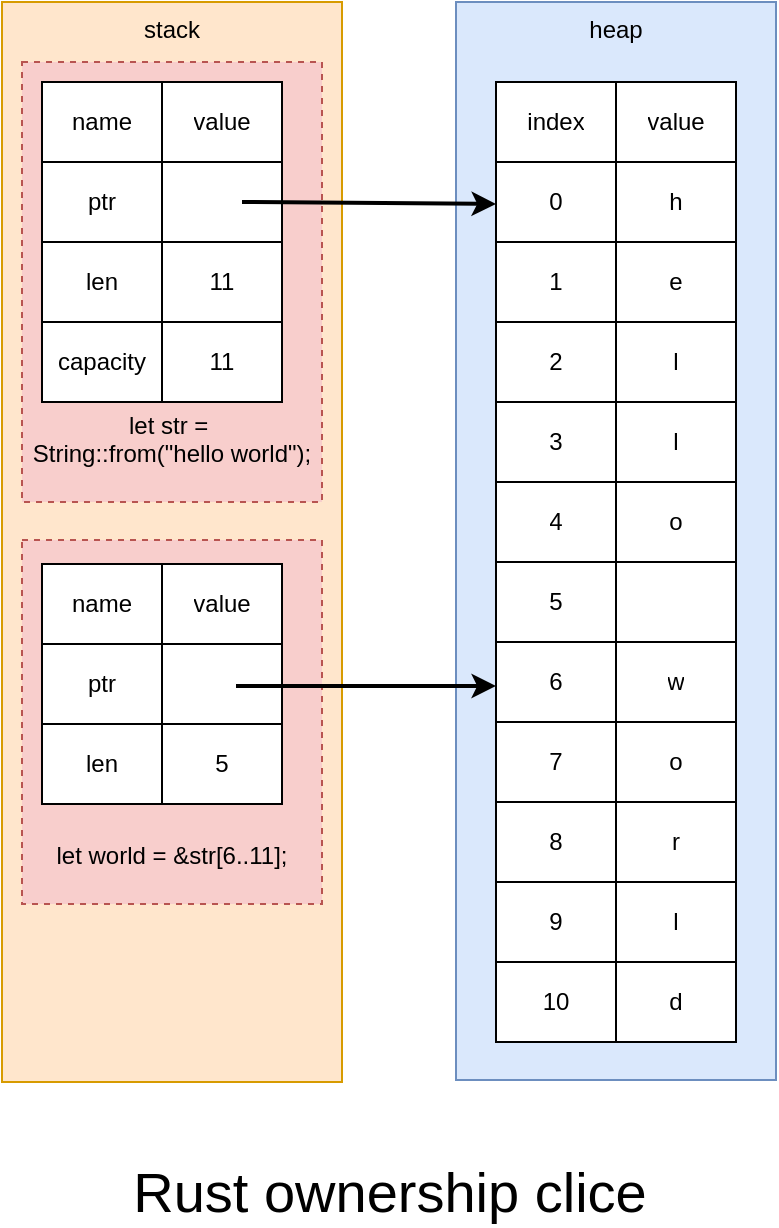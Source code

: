 <mxfile version="24.6.4" type="github">
  <diagram name="第 1 页" id="Do2yNHhP7MYPO5L7pLm-">
    <mxGraphModel dx="1386" dy="905" grid="1" gridSize="10" guides="1" tooltips="1" connect="1" arrows="1" fold="1" page="1" pageScale="1" pageWidth="827" pageHeight="1169" math="0" shadow="0">
      <root>
        <mxCell id="0" />
        <mxCell id="1" parent="0" />
        <mxCell id="vEPfFsJE0u8WYmD6qUds-1" value="stack" style="rounded=0;whiteSpace=wrap;html=1;align=center;verticalAlign=top;fillColor=#ffe6cc;strokeColor=#d79b00;" vertex="1" parent="1">
          <mxGeometry x="220" y="30" width="170" height="540" as="geometry" />
        </mxCell>
        <mxCell id="vEPfFsJE0u8WYmD6qUds-2" value="heap" style="rounded=0;whiteSpace=wrap;html=1;verticalAlign=top;fillColor=#dae8fc;strokeColor=#6c8ebf;" vertex="1" parent="1">
          <mxGeometry x="447" y="30" width="160" height="539" as="geometry" />
        </mxCell>
        <mxCell id="vEPfFsJE0u8WYmD6qUds-22" value="let str =&amp;nbsp;&lt;div&gt;String::from(&quot;hello world&quot;);&lt;/div&gt;&lt;div&gt;&lt;br&gt;&lt;/div&gt;" style="rounded=0;whiteSpace=wrap;html=1;verticalAlign=bottom;fillColor=#f8cecc;strokeColor=#b85450;dashed=1;" vertex="1" parent="1">
          <mxGeometry x="230" y="60" width="150" height="220" as="geometry" />
        </mxCell>
        <mxCell id="vEPfFsJE0u8WYmD6qUds-23" value="" style="shape=table;startSize=0;container=1;collapsible=0;childLayout=tableLayout;" vertex="1" parent="1">
          <mxGeometry x="240" y="70" width="120" height="160" as="geometry" />
        </mxCell>
        <mxCell id="vEPfFsJE0u8WYmD6qUds-24" value="" style="shape=tableRow;horizontal=0;startSize=0;swimlaneHead=0;swimlaneBody=0;strokeColor=inherit;top=0;left=0;bottom=0;right=0;collapsible=0;dropTarget=0;fillColor=none;points=[[0,0.5],[1,0.5]];portConstraint=eastwest;" vertex="1" parent="vEPfFsJE0u8WYmD6qUds-23">
          <mxGeometry width="120" height="40" as="geometry" />
        </mxCell>
        <mxCell id="vEPfFsJE0u8WYmD6qUds-25" value="name" style="shape=partialRectangle;html=1;whiteSpace=wrap;connectable=0;strokeColor=inherit;overflow=hidden;fillColor=none;top=0;left=0;bottom=0;right=0;pointerEvents=1;" vertex="1" parent="vEPfFsJE0u8WYmD6qUds-24">
          <mxGeometry width="60" height="40" as="geometry">
            <mxRectangle width="60" height="40" as="alternateBounds" />
          </mxGeometry>
        </mxCell>
        <mxCell id="vEPfFsJE0u8WYmD6qUds-26" value="value" style="shape=partialRectangle;html=1;whiteSpace=wrap;connectable=0;strokeColor=inherit;overflow=hidden;fillColor=none;top=0;left=0;bottom=0;right=0;pointerEvents=1;" vertex="1" parent="vEPfFsJE0u8WYmD6qUds-24">
          <mxGeometry x="60" width="60" height="40" as="geometry">
            <mxRectangle width="60" height="40" as="alternateBounds" />
          </mxGeometry>
        </mxCell>
        <mxCell id="vEPfFsJE0u8WYmD6qUds-27" value="" style="shape=tableRow;horizontal=0;startSize=0;swimlaneHead=0;swimlaneBody=0;strokeColor=inherit;top=0;left=0;bottom=0;right=0;collapsible=0;dropTarget=0;fillColor=none;points=[[0,0.5],[1,0.5]];portConstraint=eastwest;" vertex="1" parent="vEPfFsJE0u8WYmD6qUds-23">
          <mxGeometry y="40" width="120" height="40" as="geometry" />
        </mxCell>
        <mxCell id="vEPfFsJE0u8WYmD6qUds-28" value="ptr" style="shape=partialRectangle;html=1;whiteSpace=wrap;connectable=0;strokeColor=inherit;overflow=hidden;fillColor=none;top=0;left=0;bottom=0;right=0;pointerEvents=1;" vertex="1" parent="vEPfFsJE0u8WYmD6qUds-27">
          <mxGeometry width="60" height="40" as="geometry">
            <mxRectangle width="60" height="40" as="alternateBounds" />
          </mxGeometry>
        </mxCell>
        <mxCell id="vEPfFsJE0u8WYmD6qUds-29" value="" style="shape=partialRectangle;html=1;whiteSpace=wrap;connectable=0;strokeColor=inherit;overflow=hidden;fillColor=none;top=0;left=0;bottom=0;right=0;pointerEvents=1;" vertex="1" parent="vEPfFsJE0u8WYmD6qUds-27">
          <mxGeometry x="60" width="60" height="40" as="geometry">
            <mxRectangle width="60" height="40" as="alternateBounds" />
          </mxGeometry>
        </mxCell>
        <mxCell id="vEPfFsJE0u8WYmD6qUds-30" value="" style="shape=tableRow;horizontal=0;startSize=0;swimlaneHead=0;swimlaneBody=0;strokeColor=inherit;top=0;left=0;bottom=0;right=0;collapsible=0;dropTarget=0;fillColor=none;points=[[0,0.5],[1,0.5]];portConstraint=eastwest;" vertex="1" parent="vEPfFsJE0u8WYmD6qUds-23">
          <mxGeometry y="80" width="120" height="40" as="geometry" />
        </mxCell>
        <mxCell id="vEPfFsJE0u8WYmD6qUds-31" value="len" style="shape=partialRectangle;html=1;whiteSpace=wrap;connectable=0;strokeColor=inherit;overflow=hidden;fillColor=none;top=0;left=0;bottom=0;right=0;pointerEvents=1;" vertex="1" parent="vEPfFsJE0u8WYmD6qUds-30">
          <mxGeometry width="60" height="40" as="geometry">
            <mxRectangle width="60" height="40" as="alternateBounds" />
          </mxGeometry>
        </mxCell>
        <mxCell id="vEPfFsJE0u8WYmD6qUds-32" value="11" style="shape=partialRectangle;html=1;whiteSpace=wrap;connectable=0;strokeColor=inherit;overflow=hidden;fillColor=none;top=0;left=0;bottom=0;right=0;pointerEvents=1;" vertex="1" parent="vEPfFsJE0u8WYmD6qUds-30">
          <mxGeometry x="60" width="60" height="40" as="geometry">
            <mxRectangle width="60" height="40" as="alternateBounds" />
          </mxGeometry>
        </mxCell>
        <mxCell id="vEPfFsJE0u8WYmD6qUds-33" value="" style="shape=tableRow;horizontal=0;startSize=0;swimlaneHead=0;swimlaneBody=0;strokeColor=inherit;top=0;left=0;bottom=0;right=0;collapsible=0;dropTarget=0;fillColor=none;points=[[0,0.5],[1,0.5]];portConstraint=eastwest;" vertex="1" parent="vEPfFsJE0u8WYmD6qUds-23">
          <mxGeometry y="120" width="120" height="40" as="geometry" />
        </mxCell>
        <mxCell id="vEPfFsJE0u8WYmD6qUds-34" value="capacity" style="shape=partialRectangle;html=1;whiteSpace=wrap;connectable=0;strokeColor=inherit;overflow=hidden;fillColor=none;top=0;left=0;bottom=0;right=0;pointerEvents=1;" vertex="1" parent="vEPfFsJE0u8WYmD6qUds-33">
          <mxGeometry width="60" height="40" as="geometry">
            <mxRectangle width="60" height="40" as="alternateBounds" />
          </mxGeometry>
        </mxCell>
        <mxCell id="vEPfFsJE0u8WYmD6qUds-35" value="11" style="shape=partialRectangle;html=1;whiteSpace=wrap;connectable=0;strokeColor=inherit;overflow=hidden;fillColor=none;top=0;left=0;bottom=0;right=0;pointerEvents=1;" vertex="1" parent="vEPfFsJE0u8WYmD6qUds-33">
          <mxGeometry x="60" width="60" height="40" as="geometry">
            <mxRectangle width="60" height="40" as="alternateBounds" />
          </mxGeometry>
        </mxCell>
        <mxCell id="vEPfFsJE0u8WYmD6qUds-36" value="" style="endArrow=classic;html=1;rounded=0;entryX=0;entryY=0.5;entryDx=0;entryDy=0;strokeWidth=2;" edge="1" parent="1">
          <mxGeometry width="50" height="50" relative="1" as="geometry">
            <mxPoint x="340" y="130" as="sourcePoint" />
            <mxPoint x="467" y="131" as="targetPoint" />
          </mxGeometry>
        </mxCell>
        <mxCell id="vEPfFsJE0u8WYmD6qUds-37" value="let world = &amp;amp;str[6..11];&lt;div&gt;&lt;br&gt;&lt;/div&gt;" style="rounded=0;whiteSpace=wrap;html=1;verticalAlign=bottom;fillColor=#f8cecc;strokeColor=#b85450;dashed=1;" vertex="1" parent="1">
          <mxGeometry x="230" y="299" width="150" height="182" as="geometry" />
        </mxCell>
        <mxCell id="vEPfFsJE0u8WYmD6qUds-52" value="Rust ownership clice" style="text;strokeColor=none;align=center;fillColor=none;html=1;verticalAlign=middle;whiteSpace=wrap;rounded=0;fontSize=28;" vertex="1" parent="1">
          <mxGeometry x="261" y="610" width="306" height="30" as="geometry" />
        </mxCell>
        <mxCell id="vEPfFsJE0u8WYmD6qUds-72" value="" style="shape=table;startSize=0;container=1;collapsible=0;childLayout=tableLayout;" vertex="1" parent="1">
          <mxGeometry x="467" y="70" width="120" height="480" as="geometry" />
        </mxCell>
        <mxCell id="vEPfFsJE0u8WYmD6qUds-73" value="" style="shape=tableRow;horizontal=0;startSize=0;swimlaneHead=0;swimlaneBody=0;strokeColor=inherit;top=0;left=0;bottom=0;right=0;collapsible=0;dropTarget=0;fillColor=none;points=[[0,0.5],[1,0.5]];portConstraint=eastwest;" vertex="1" parent="vEPfFsJE0u8WYmD6qUds-72">
          <mxGeometry width="120" height="40" as="geometry" />
        </mxCell>
        <mxCell id="vEPfFsJE0u8WYmD6qUds-74" value="index" style="shape=partialRectangle;html=1;whiteSpace=wrap;connectable=0;strokeColor=inherit;overflow=hidden;fillColor=none;top=0;left=0;bottom=0;right=0;pointerEvents=1;" vertex="1" parent="vEPfFsJE0u8WYmD6qUds-73">
          <mxGeometry width="60" height="40" as="geometry">
            <mxRectangle width="60" height="40" as="alternateBounds" />
          </mxGeometry>
        </mxCell>
        <mxCell id="vEPfFsJE0u8WYmD6qUds-75" value="value" style="shape=partialRectangle;html=1;whiteSpace=wrap;connectable=0;strokeColor=inherit;overflow=hidden;fillColor=none;top=0;left=0;bottom=0;right=0;pointerEvents=1;" vertex="1" parent="vEPfFsJE0u8WYmD6qUds-73">
          <mxGeometry x="60" width="60" height="40" as="geometry">
            <mxRectangle width="60" height="40" as="alternateBounds" />
          </mxGeometry>
        </mxCell>
        <mxCell id="vEPfFsJE0u8WYmD6qUds-76" value="" style="shape=tableRow;horizontal=0;startSize=0;swimlaneHead=0;swimlaneBody=0;strokeColor=inherit;top=0;left=0;bottom=0;right=0;collapsible=0;dropTarget=0;fillColor=none;points=[[0,0.5],[1,0.5]];portConstraint=eastwest;" vertex="1" parent="vEPfFsJE0u8WYmD6qUds-72">
          <mxGeometry y="40" width="120" height="40" as="geometry" />
        </mxCell>
        <mxCell id="vEPfFsJE0u8WYmD6qUds-77" value="0" style="shape=partialRectangle;html=1;whiteSpace=wrap;connectable=0;strokeColor=inherit;overflow=hidden;fillColor=none;top=0;left=0;bottom=0;right=0;pointerEvents=1;" vertex="1" parent="vEPfFsJE0u8WYmD6qUds-76">
          <mxGeometry width="60" height="40" as="geometry">
            <mxRectangle width="60" height="40" as="alternateBounds" />
          </mxGeometry>
        </mxCell>
        <mxCell id="vEPfFsJE0u8WYmD6qUds-78" value="h" style="shape=partialRectangle;html=1;whiteSpace=wrap;connectable=0;strokeColor=inherit;overflow=hidden;fillColor=none;top=0;left=0;bottom=0;right=0;pointerEvents=1;" vertex="1" parent="vEPfFsJE0u8WYmD6qUds-76">
          <mxGeometry x="60" width="60" height="40" as="geometry">
            <mxRectangle width="60" height="40" as="alternateBounds" />
          </mxGeometry>
        </mxCell>
        <mxCell id="vEPfFsJE0u8WYmD6qUds-79" value="" style="shape=tableRow;horizontal=0;startSize=0;swimlaneHead=0;swimlaneBody=0;strokeColor=inherit;top=0;left=0;bottom=0;right=0;collapsible=0;dropTarget=0;fillColor=none;points=[[0,0.5],[1,0.5]];portConstraint=eastwest;" vertex="1" parent="vEPfFsJE0u8WYmD6qUds-72">
          <mxGeometry y="80" width="120" height="40" as="geometry" />
        </mxCell>
        <mxCell id="vEPfFsJE0u8WYmD6qUds-80" value="1" style="shape=partialRectangle;html=1;whiteSpace=wrap;connectable=0;strokeColor=inherit;overflow=hidden;fillColor=none;top=0;left=0;bottom=0;right=0;pointerEvents=1;" vertex="1" parent="vEPfFsJE0u8WYmD6qUds-79">
          <mxGeometry width="60" height="40" as="geometry">
            <mxRectangle width="60" height="40" as="alternateBounds" />
          </mxGeometry>
        </mxCell>
        <mxCell id="vEPfFsJE0u8WYmD6qUds-81" value="e" style="shape=partialRectangle;html=1;whiteSpace=wrap;connectable=0;strokeColor=inherit;overflow=hidden;fillColor=none;top=0;left=0;bottom=0;right=0;pointerEvents=1;" vertex="1" parent="vEPfFsJE0u8WYmD6qUds-79">
          <mxGeometry x="60" width="60" height="40" as="geometry">
            <mxRectangle width="60" height="40" as="alternateBounds" />
          </mxGeometry>
        </mxCell>
        <mxCell id="vEPfFsJE0u8WYmD6qUds-82" value="" style="shape=tableRow;horizontal=0;startSize=0;swimlaneHead=0;swimlaneBody=0;strokeColor=inherit;top=0;left=0;bottom=0;right=0;collapsible=0;dropTarget=0;fillColor=none;points=[[0,0.5],[1,0.5]];portConstraint=eastwest;" vertex="1" parent="vEPfFsJE0u8WYmD6qUds-72">
          <mxGeometry y="120" width="120" height="40" as="geometry" />
        </mxCell>
        <mxCell id="vEPfFsJE0u8WYmD6qUds-83" value="2" style="shape=partialRectangle;html=1;whiteSpace=wrap;connectable=0;strokeColor=inherit;overflow=hidden;fillColor=none;top=0;left=0;bottom=0;right=0;pointerEvents=1;" vertex="1" parent="vEPfFsJE0u8WYmD6qUds-82">
          <mxGeometry width="60" height="40" as="geometry">
            <mxRectangle width="60" height="40" as="alternateBounds" />
          </mxGeometry>
        </mxCell>
        <mxCell id="vEPfFsJE0u8WYmD6qUds-84" value="l" style="shape=partialRectangle;html=1;whiteSpace=wrap;connectable=0;strokeColor=inherit;overflow=hidden;fillColor=none;top=0;left=0;bottom=0;right=0;pointerEvents=1;" vertex="1" parent="vEPfFsJE0u8WYmD6qUds-82">
          <mxGeometry x="60" width="60" height="40" as="geometry">
            <mxRectangle width="60" height="40" as="alternateBounds" />
          </mxGeometry>
        </mxCell>
        <mxCell id="vEPfFsJE0u8WYmD6qUds-85" value="" style="shape=tableRow;horizontal=0;startSize=0;swimlaneHead=0;swimlaneBody=0;strokeColor=inherit;top=0;left=0;bottom=0;right=0;collapsible=0;dropTarget=0;fillColor=none;points=[[0,0.5],[1,0.5]];portConstraint=eastwest;" vertex="1" parent="vEPfFsJE0u8WYmD6qUds-72">
          <mxGeometry y="160" width="120" height="40" as="geometry" />
        </mxCell>
        <mxCell id="vEPfFsJE0u8WYmD6qUds-86" value="3" style="shape=partialRectangle;html=1;whiteSpace=wrap;connectable=0;strokeColor=inherit;overflow=hidden;fillColor=none;top=0;left=0;bottom=0;right=0;pointerEvents=1;" vertex="1" parent="vEPfFsJE0u8WYmD6qUds-85">
          <mxGeometry width="60" height="40" as="geometry">
            <mxRectangle width="60" height="40" as="alternateBounds" />
          </mxGeometry>
        </mxCell>
        <mxCell id="vEPfFsJE0u8WYmD6qUds-87" value="l" style="shape=partialRectangle;html=1;whiteSpace=wrap;connectable=0;strokeColor=inherit;overflow=hidden;fillColor=none;top=0;left=0;bottom=0;right=0;pointerEvents=1;" vertex="1" parent="vEPfFsJE0u8WYmD6qUds-85">
          <mxGeometry x="60" width="60" height="40" as="geometry">
            <mxRectangle width="60" height="40" as="alternateBounds" />
          </mxGeometry>
        </mxCell>
        <mxCell id="vEPfFsJE0u8WYmD6qUds-88" value="" style="shape=tableRow;horizontal=0;startSize=0;swimlaneHead=0;swimlaneBody=0;strokeColor=inherit;top=0;left=0;bottom=0;right=0;collapsible=0;dropTarget=0;fillColor=none;points=[[0,0.5],[1,0.5]];portConstraint=eastwest;" vertex="1" parent="vEPfFsJE0u8WYmD6qUds-72">
          <mxGeometry y="200" width="120" height="40" as="geometry" />
        </mxCell>
        <mxCell id="vEPfFsJE0u8WYmD6qUds-89" value="4" style="shape=partialRectangle;html=1;whiteSpace=wrap;connectable=0;strokeColor=inherit;overflow=hidden;fillColor=none;top=0;left=0;bottom=0;right=0;pointerEvents=1;" vertex="1" parent="vEPfFsJE0u8WYmD6qUds-88">
          <mxGeometry width="60" height="40" as="geometry">
            <mxRectangle width="60" height="40" as="alternateBounds" />
          </mxGeometry>
        </mxCell>
        <mxCell id="vEPfFsJE0u8WYmD6qUds-90" value="o" style="shape=partialRectangle;html=1;whiteSpace=wrap;connectable=0;strokeColor=inherit;overflow=hidden;fillColor=none;top=0;left=0;bottom=0;right=0;pointerEvents=1;" vertex="1" parent="vEPfFsJE0u8WYmD6qUds-88">
          <mxGeometry x="60" width="60" height="40" as="geometry">
            <mxRectangle width="60" height="40" as="alternateBounds" />
          </mxGeometry>
        </mxCell>
        <mxCell id="vEPfFsJE0u8WYmD6qUds-91" value="" style="shape=tableRow;horizontal=0;startSize=0;swimlaneHead=0;swimlaneBody=0;strokeColor=inherit;top=0;left=0;bottom=0;right=0;collapsible=0;dropTarget=0;fillColor=none;points=[[0,0.5],[1,0.5]];portConstraint=eastwest;" vertex="1" parent="vEPfFsJE0u8WYmD6qUds-72">
          <mxGeometry y="240" width="120" height="40" as="geometry" />
        </mxCell>
        <mxCell id="vEPfFsJE0u8WYmD6qUds-92" value="5" style="shape=partialRectangle;html=1;whiteSpace=wrap;connectable=0;strokeColor=inherit;overflow=hidden;fillColor=none;top=0;left=0;bottom=0;right=0;pointerEvents=1;" vertex="1" parent="vEPfFsJE0u8WYmD6qUds-91">
          <mxGeometry width="60" height="40" as="geometry">
            <mxRectangle width="60" height="40" as="alternateBounds" />
          </mxGeometry>
        </mxCell>
        <mxCell id="vEPfFsJE0u8WYmD6qUds-93" value="" style="shape=partialRectangle;html=1;whiteSpace=wrap;connectable=0;strokeColor=inherit;overflow=hidden;fillColor=none;top=0;left=0;bottom=0;right=0;pointerEvents=1;" vertex="1" parent="vEPfFsJE0u8WYmD6qUds-91">
          <mxGeometry x="60" width="60" height="40" as="geometry">
            <mxRectangle width="60" height="40" as="alternateBounds" />
          </mxGeometry>
        </mxCell>
        <mxCell id="vEPfFsJE0u8WYmD6qUds-94" value="" style="shape=tableRow;horizontal=0;startSize=0;swimlaneHead=0;swimlaneBody=0;strokeColor=inherit;top=0;left=0;bottom=0;right=0;collapsible=0;dropTarget=0;fillColor=none;points=[[0,0.5],[1,0.5]];portConstraint=eastwest;" vertex="1" parent="vEPfFsJE0u8WYmD6qUds-72">
          <mxGeometry y="280" width="120" height="40" as="geometry" />
        </mxCell>
        <mxCell id="vEPfFsJE0u8WYmD6qUds-95" value="6" style="shape=partialRectangle;html=1;whiteSpace=wrap;connectable=0;strokeColor=inherit;overflow=hidden;fillColor=none;top=0;left=0;bottom=0;right=0;pointerEvents=1;" vertex="1" parent="vEPfFsJE0u8WYmD6qUds-94">
          <mxGeometry width="60" height="40" as="geometry">
            <mxRectangle width="60" height="40" as="alternateBounds" />
          </mxGeometry>
        </mxCell>
        <mxCell id="vEPfFsJE0u8WYmD6qUds-96" value="w" style="shape=partialRectangle;html=1;whiteSpace=wrap;connectable=0;strokeColor=inherit;overflow=hidden;fillColor=none;top=0;left=0;bottom=0;right=0;pointerEvents=1;" vertex="1" parent="vEPfFsJE0u8WYmD6qUds-94">
          <mxGeometry x="60" width="60" height="40" as="geometry">
            <mxRectangle width="60" height="40" as="alternateBounds" />
          </mxGeometry>
        </mxCell>
        <mxCell id="vEPfFsJE0u8WYmD6qUds-97" value="" style="shape=tableRow;horizontal=0;startSize=0;swimlaneHead=0;swimlaneBody=0;strokeColor=inherit;top=0;left=0;bottom=0;right=0;collapsible=0;dropTarget=0;fillColor=none;points=[[0,0.5],[1,0.5]];portConstraint=eastwest;" vertex="1" parent="vEPfFsJE0u8WYmD6qUds-72">
          <mxGeometry y="320" width="120" height="40" as="geometry" />
        </mxCell>
        <mxCell id="vEPfFsJE0u8WYmD6qUds-98" value="7" style="shape=partialRectangle;html=1;whiteSpace=wrap;connectable=0;strokeColor=inherit;overflow=hidden;fillColor=none;top=0;left=0;bottom=0;right=0;pointerEvents=1;" vertex="1" parent="vEPfFsJE0u8WYmD6qUds-97">
          <mxGeometry width="60" height="40" as="geometry">
            <mxRectangle width="60" height="40" as="alternateBounds" />
          </mxGeometry>
        </mxCell>
        <mxCell id="vEPfFsJE0u8WYmD6qUds-99" value="o" style="shape=partialRectangle;html=1;whiteSpace=wrap;connectable=0;strokeColor=inherit;overflow=hidden;fillColor=none;top=0;left=0;bottom=0;right=0;pointerEvents=1;" vertex="1" parent="vEPfFsJE0u8WYmD6qUds-97">
          <mxGeometry x="60" width="60" height="40" as="geometry">
            <mxRectangle width="60" height="40" as="alternateBounds" />
          </mxGeometry>
        </mxCell>
        <mxCell id="vEPfFsJE0u8WYmD6qUds-100" value="" style="shape=tableRow;horizontal=0;startSize=0;swimlaneHead=0;swimlaneBody=0;strokeColor=inherit;top=0;left=0;bottom=0;right=0;collapsible=0;dropTarget=0;fillColor=none;points=[[0,0.5],[1,0.5]];portConstraint=eastwest;" vertex="1" parent="vEPfFsJE0u8WYmD6qUds-72">
          <mxGeometry y="360" width="120" height="40" as="geometry" />
        </mxCell>
        <mxCell id="vEPfFsJE0u8WYmD6qUds-101" value="8" style="shape=partialRectangle;html=1;whiteSpace=wrap;connectable=0;strokeColor=inherit;overflow=hidden;fillColor=none;top=0;left=0;bottom=0;right=0;pointerEvents=1;" vertex="1" parent="vEPfFsJE0u8WYmD6qUds-100">
          <mxGeometry width="60" height="40" as="geometry">
            <mxRectangle width="60" height="40" as="alternateBounds" />
          </mxGeometry>
        </mxCell>
        <mxCell id="vEPfFsJE0u8WYmD6qUds-102" value="r" style="shape=partialRectangle;html=1;whiteSpace=wrap;connectable=0;strokeColor=inherit;overflow=hidden;fillColor=none;top=0;left=0;bottom=0;right=0;pointerEvents=1;" vertex="1" parent="vEPfFsJE0u8WYmD6qUds-100">
          <mxGeometry x="60" width="60" height="40" as="geometry">
            <mxRectangle width="60" height="40" as="alternateBounds" />
          </mxGeometry>
        </mxCell>
        <mxCell id="vEPfFsJE0u8WYmD6qUds-103" value="" style="shape=tableRow;horizontal=0;startSize=0;swimlaneHead=0;swimlaneBody=0;strokeColor=inherit;top=0;left=0;bottom=0;right=0;collapsible=0;dropTarget=0;fillColor=none;points=[[0,0.5],[1,0.5]];portConstraint=eastwest;" vertex="1" parent="vEPfFsJE0u8WYmD6qUds-72">
          <mxGeometry y="400" width="120" height="40" as="geometry" />
        </mxCell>
        <mxCell id="vEPfFsJE0u8WYmD6qUds-104" value="9" style="shape=partialRectangle;html=1;whiteSpace=wrap;connectable=0;strokeColor=inherit;overflow=hidden;fillColor=none;top=0;left=0;bottom=0;right=0;pointerEvents=1;" vertex="1" parent="vEPfFsJE0u8WYmD6qUds-103">
          <mxGeometry width="60" height="40" as="geometry">
            <mxRectangle width="60" height="40" as="alternateBounds" />
          </mxGeometry>
        </mxCell>
        <mxCell id="vEPfFsJE0u8WYmD6qUds-105" value="l" style="shape=partialRectangle;html=1;whiteSpace=wrap;connectable=0;strokeColor=inherit;overflow=hidden;fillColor=none;top=0;left=0;bottom=0;right=0;pointerEvents=1;" vertex="1" parent="vEPfFsJE0u8WYmD6qUds-103">
          <mxGeometry x="60" width="60" height="40" as="geometry">
            <mxRectangle width="60" height="40" as="alternateBounds" />
          </mxGeometry>
        </mxCell>
        <mxCell id="vEPfFsJE0u8WYmD6qUds-106" value="" style="shape=tableRow;horizontal=0;startSize=0;swimlaneHead=0;swimlaneBody=0;strokeColor=inherit;top=0;left=0;bottom=0;right=0;collapsible=0;dropTarget=0;fillColor=none;points=[[0,0.5],[1,0.5]];portConstraint=eastwest;" vertex="1" parent="vEPfFsJE0u8WYmD6qUds-72">
          <mxGeometry y="440" width="120" height="40" as="geometry" />
        </mxCell>
        <mxCell id="vEPfFsJE0u8WYmD6qUds-107" value="10" style="shape=partialRectangle;html=1;whiteSpace=wrap;connectable=0;strokeColor=inherit;overflow=hidden;fillColor=none;top=0;left=0;bottom=0;right=0;pointerEvents=1;" vertex="1" parent="vEPfFsJE0u8WYmD6qUds-106">
          <mxGeometry width="60" height="40" as="geometry">
            <mxRectangle width="60" height="40" as="alternateBounds" />
          </mxGeometry>
        </mxCell>
        <mxCell id="vEPfFsJE0u8WYmD6qUds-108" value="d" style="shape=partialRectangle;html=1;whiteSpace=wrap;connectable=0;strokeColor=inherit;overflow=hidden;fillColor=none;top=0;left=0;bottom=0;right=0;pointerEvents=1;" vertex="1" parent="vEPfFsJE0u8WYmD6qUds-106">
          <mxGeometry x="60" width="60" height="40" as="geometry">
            <mxRectangle width="60" height="40" as="alternateBounds" />
          </mxGeometry>
        </mxCell>
        <mxCell id="vEPfFsJE0u8WYmD6qUds-109" value="" style="shape=table;startSize=0;container=1;collapsible=0;childLayout=tableLayout;" vertex="1" parent="1">
          <mxGeometry x="240" y="311" width="120" height="120" as="geometry" />
        </mxCell>
        <mxCell id="vEPfFsJE0u8WYmD6qUds-110" value="" style="shape=tableRow;horizontal=0;startSize=0;swimlaneHead=0;swimlaneBody=0;strokeColor=inherit;top=0;left=0;bottom=0;right=0;collapsible=0;dropTarget=0;fillColor=none;points=[[0,0.5],[1,0.5]];portConstraint=eastwest;" vertex="1" parent="vEPfFsJE0u8WYmD6qUds-109">
          <mxGeometry width="120" height="40" as="geometry" />
        </mxCell>
        <mxCell id="vEPfFsJE0u8WYmD6qUds-111" value="name" style="shape=partialRectangle;html=1;whiteSpace=wrap;connectable=0;strokeColor=inherit;overflow=hidden;fillColor=none;top=0;left=0;bottom=0;right=0;pointerEvents=1;" vertex="1" parent="vEPfFsJE0u8WYmD6qUds-110">
          <mxGeometry width="60" height="40" as="geometry">
            <mxRectangle width="60" height="40" as="alternateBounds" />
          </mxGeometry>
        </mxCell>
        <mxCell id="vEPfFsJE0u8WYmD6qUds-112" value="value" style="shape=partialRectangle;html=1;whiteSpace=wrap;connectable=0;strokeColor=inherit;overflow=hidden;fillColor=none;top=0;left=0;bottom=0;right=0;pointerEvents=1;" vertex="1" parent="vEPfFsJE0u8WYmD6qUds-110">
          <mxGeometry x="60" width="60" height="40" as="geometry">
            <mxRectangle width="60" height="40" as="alternateBounds" />
          </mxGeometry>
        </mxCell>
        <mxCell id="vEPfFsJE0u8WYmD6qUds-113" value="" style="shape=tableRow;horizontal=0;startSize=0;swimlaneHead=0;swimlaneBody=0;strokeColor=inherit;top=0;left=0;bottom=0;right=0;collapsible=0;dropTarget=0;fillColor=none;points=[[0,0.5],[1,0.5]];portConstraint=eastwest;" vertex="1" parent="vEPfFsJE0u8WYmD6qUds-109">
          <mxGeometry y="40" width="120" height="40" as="geometry" />
        </mxCell>
        <mxCell id="vEPfFsJE0u8WYmD6qUds-114" value="ptr" style="shape=partialRectangle;html=1;whiteSpace=wrap;connectable=0;strokeColor=inherit;overflow=hidden;fillColor=none;top=0;left=0;bottom=0;right=0;pointerEvents=1;" vertex="1" parent="vEPfFsJE0u8WYmD6qUds-113">
          <mxGeometry width="60" height="40" as="geometry">
            <mxRectangle width="60" height="40" as="alternateBounds" />
          </mxGeometry>
        </mxCell>
        <mxCell id="vEPfFsJE0u8WYmD6qUds-115" value="" style="shape=partialRectangle;html=1;whiteSpace=wrap;connectable=0;strokeColor=inherit;overflow=hidden;fillColor=none;top=0;left=0;bottom=0;right=0;pointerEvents=1;" vertex="1" parent="vEPfFsJE0u8WYmD6qUds-113">
          <mxGeometry x="60" width="60" height="40" as="geometry">
            <mxRectangle width="60" height="40" as="alternateBounds" />
          </mxGeometry>
        </mxCell>
        <mxCell id="vEPfFsJE0u8WYmD6qUds-116" value="" style="shape=tableRow;horizontal=0;startSize=0;swimlaneHead=0;swimlaneBody=0;strokeColor=inherit;top=0;left=0;bottom=0;right=0;collapsible=0;dropTarget=0;fillColor=none;points=[[0,0.5],[1,0.5]];portConstraint=eastwest;" vertex="1" parent="vEPfFsJE0u8WYmD6qUds-109">
          <mxGeometry y="80" width="120" height="40" as="geometry" />
        </mxCell>
        <mxCell id="vEPfFsJE0u8WYmD6qUds-117" value="len" style="shape=partialRectangle;html=1;whiteSpace=wrap;connectable=0;strokeColor=inherit;overflow=hidden;fillColor=none;top=0;left=0;bottom=0;right=0;pointerEvents=1;" vertex="1" parent="vEPfFsJE0u8WYmD6qUds-116">
          <mxGeometry width="60" height="40" as="geometry">
            <mxRectangle width="60" height="40" as="alternateBounds" />
          </mxGeometry>
        </mxCell>
        <mxCell id="vEPfFsJE0u8WYmD6qUds-118" value="5" style="shape=partialRectangle;html=1;whiteSpace=wrap;connectable=0;strokeColor=inherit;overflow=hidden;fillColor=none;top=0;left=0;bottom=0;right=0;pointerEvents=1;" vertex="1" parent="vEPfFsJE0u8WYmD6qUds-116">
          <mxGeometry x="60" width="60" height="40" as="geometry">
            <mxRectangle width="60" height="40" as="alternateBounds" />
          </mxGeometry>
        </mxCell>
        <mxCell id="vEPfFsJE0u8WYmD6qUds-51" value="" style="endArrow=classic;html=1;rounded=0;strokeWidth=2;entryX=0;entryY=0.5;entryDx=0;entryDy=0;" edge="1" parent="1">
          <mxGeometry width="50" height="50" relative="1" as="geometry">
            <mxPoint x="337" y="372" as="sourcePoint" />
            <mxPoint x="467" y="372" as="targetPoint" />
          </mxGeometry>
        </mxCell>
      </root>
    </mxGraphModel>
  </diagram>
</mxfile>

